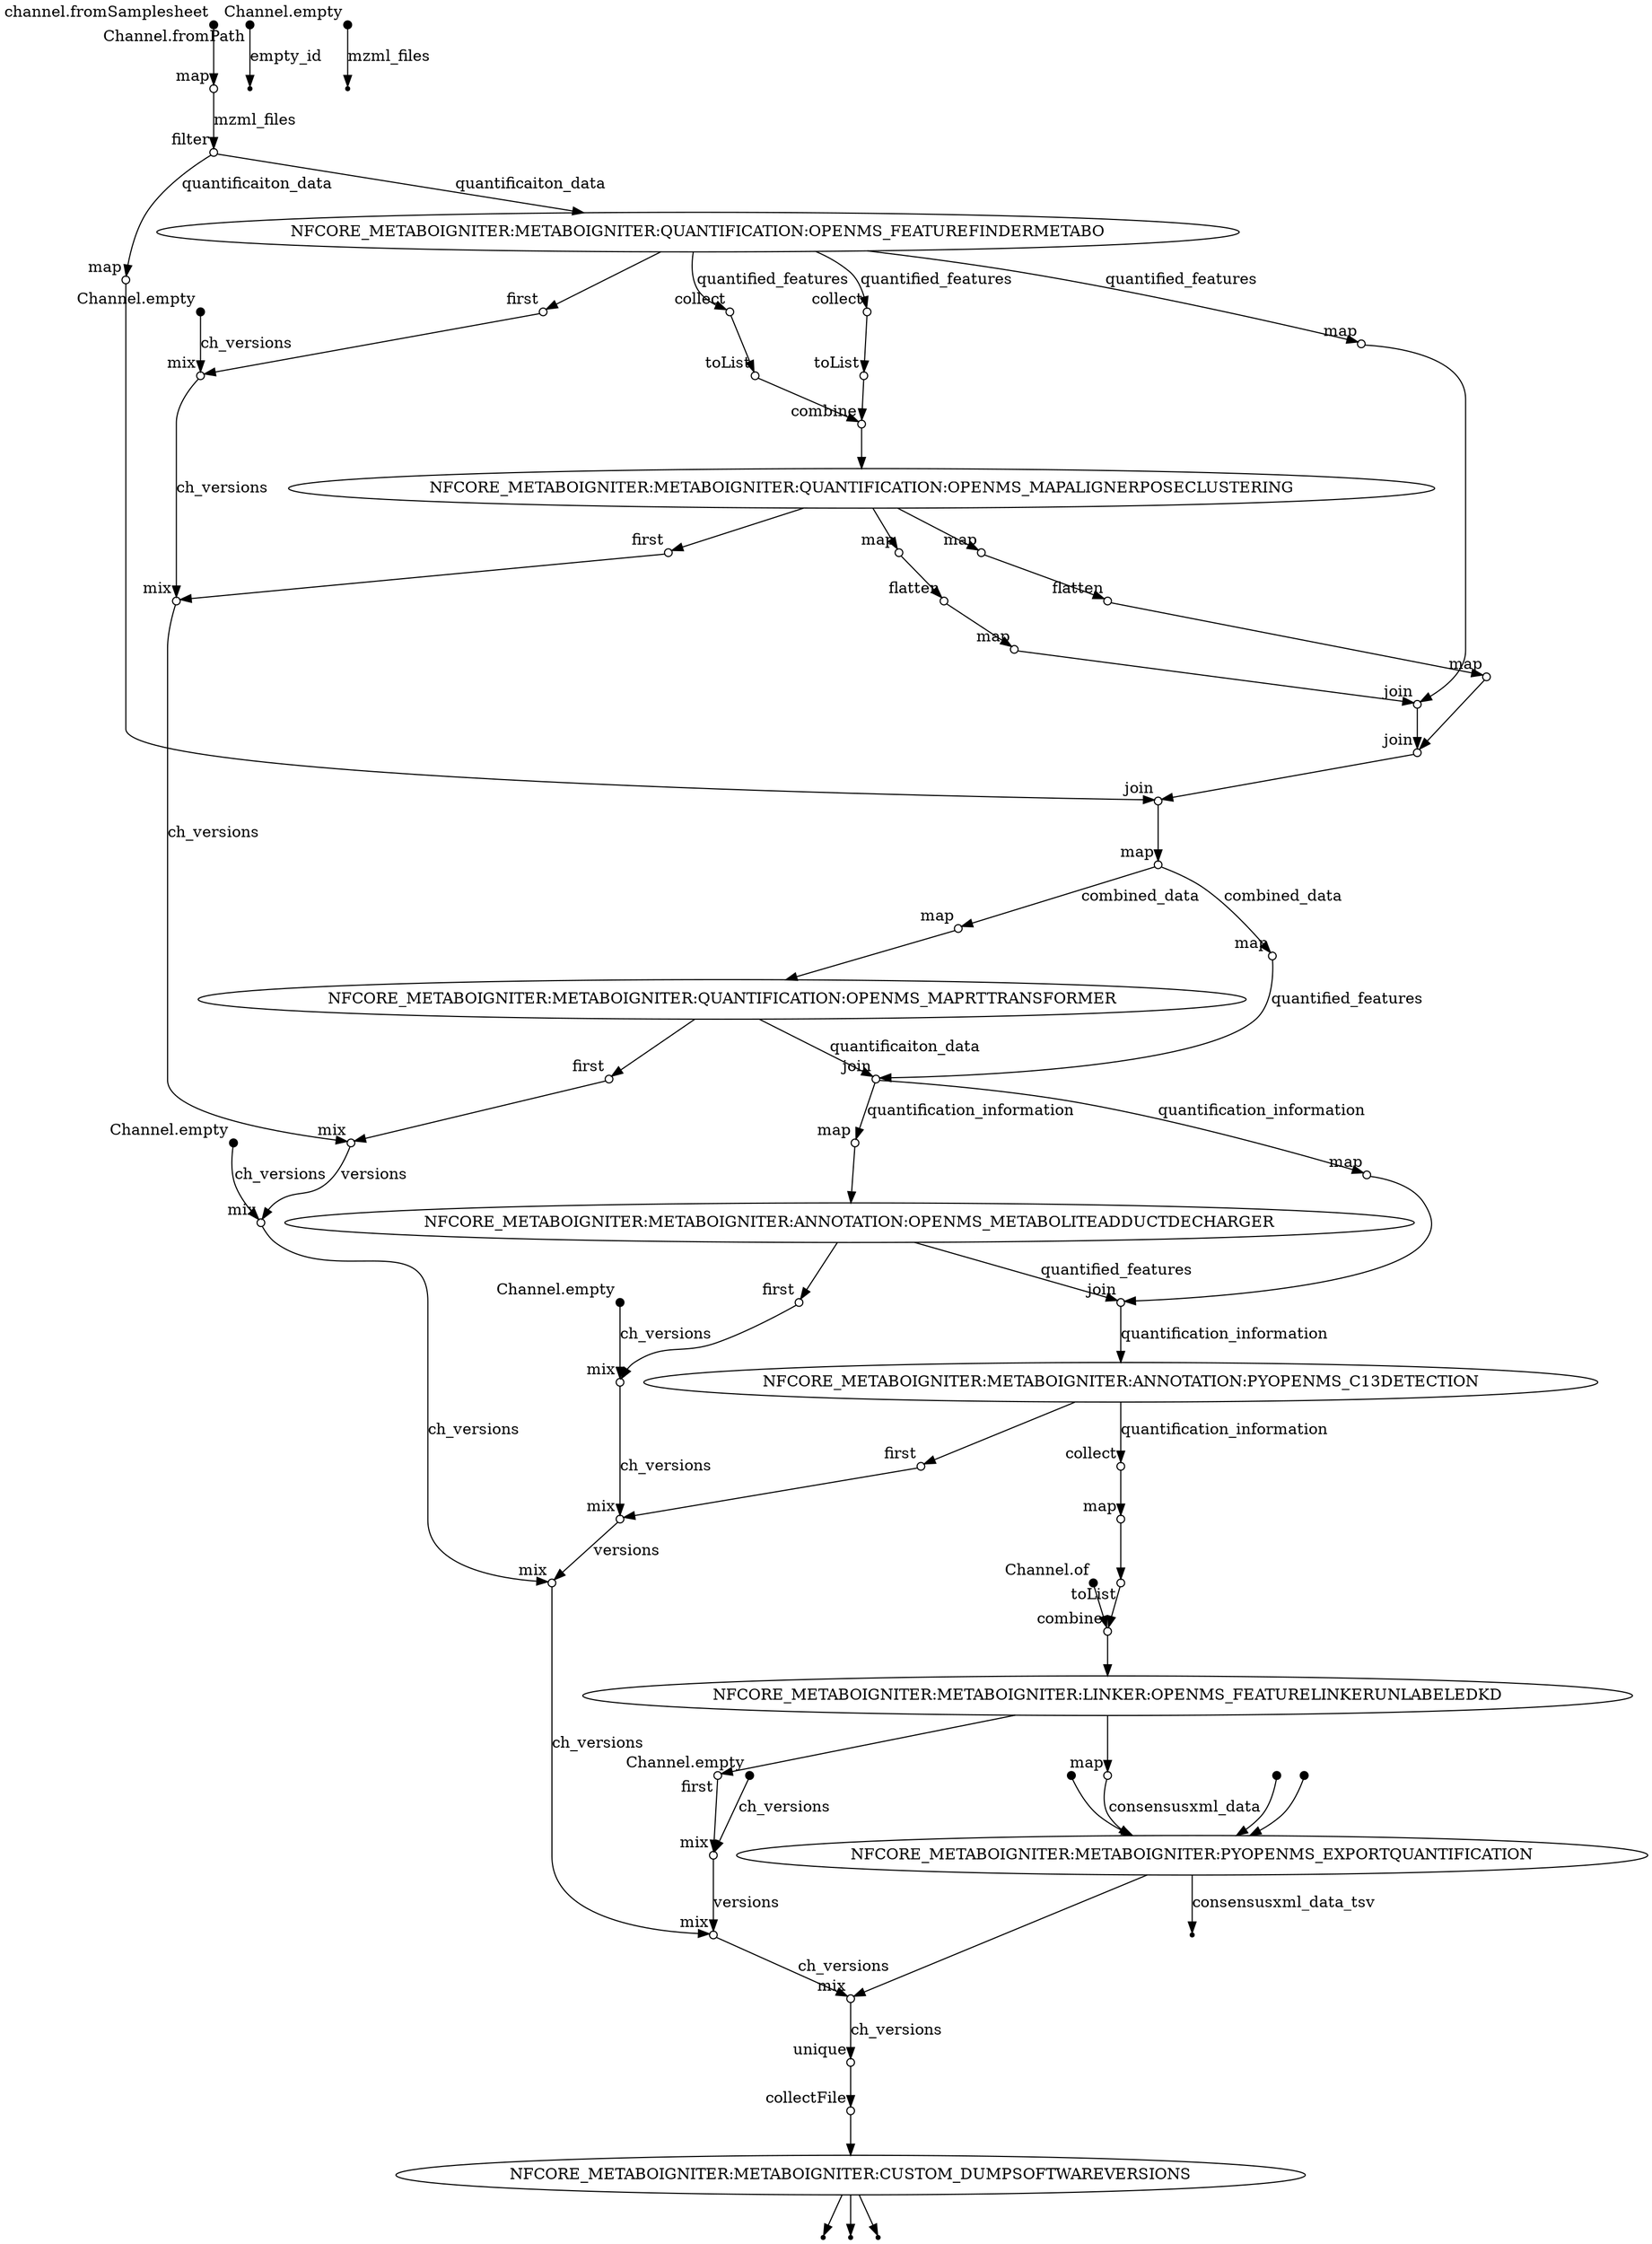 digraph "metaboigniter_dag" {
v0 [shape=point,label="",fixedsize=true,width=0.1,xlabel="Channel.empty"];
v36 [shape=circle,label="",fixedsize=true,width=0.1,xlabel="mix"];
v0 -> v36 [label="ch_versions"];

v1 [shape=point,label="",fixedsize=true,width=0.1,xlabel="channel.fromSamplesheet"];
v2 [shape=circle,label="",fixedsize=true,width=0.1,xlabel="map"];
v1 -> v2;

v2 [shape=circle,label="",fixedsize=true,width=0.1,xlabel="map"];
v6 [shape=circle,label="",fixedsize=true,width=0.1,xlabel="filter"];
v2 -> v6 [label="mzml_files"];

v3 [shape=point,label="",fixedsize=true,width=0.1,xlabel="Channel.fromPath"];
v4 [shape=point];
v3 -> v4 [label="empty_id"];

v5 [shape=point,label="",fixedsize=true,width=0.1,xlabel="Channel.empty"];
v9 [shape=circle,label="",fixedsize=true,width=0.1,xlabel="mix"];
v5 -> v9 [label="ch_versions"];

v6 [shape=circle,label="",fixedsize=true,width=0.1,xlabel="filter"];
v7 [label="NFCORE_METABOIGNITER:METABOIGNITER:QUANTIFICATION:OPENMS_FEATUREFINDERMETABO"];
v6 -> v7 [label="quantificaiton_data"];

v7 [label="NFCORE_METABOIGNITER:METABOIGNITER:QUANTIFICATION:OPENMS_FEATUREFINDERMETABO"];
v10 [shape=circle,label="",fixedsize=true,width=0.1,xlabel="collect"];
v7 -> v10 [label="quantified_features"];

v7 [label="NFCORE_METABOIGNITER:METABOIGNITER:QUANTIFICATION:OPENMS_FEATUREFINDERMETABO"];
v8 [shape=circle,label="",fixedsize=true,width=0.1,xlabel="first"];
v7 -> v8;

v8 [shape=circle,label="",fixedsize=true,width=0.1,xlabel="first"];
v9 [shape=circle,label="",fixedsize=true,width=0.1,xlabel="mix"];
v8 -> v9;

v9 [shape=circle,label="",fixedsize=true,width=0.1,xlabel="mix"];
v17 [shape=circle,label="",fixedsize=true,width=0.1,xlabel="mix"];
v9 -> v17 [label="ch_versions"];

v10 [shape=circle,label="",fixedsize=true,width=0.1,xlabel="collect"];
v11 [shape=circle,label="",fixedsize=true,width=0.1,xlabel="toList"];
v10 -> v11;

v11 [shape=circle,label="",fixedsize=true,width=0.1,xlabel="toList"];
v14 [shape=circle,label="",fixedsize=true,width=0.1,xlabel="combine"];
v11 -> v14;

v7 [label="NFCORE_METABOIGNITER:METABOIGNITER:QUANTIFICATION:OPENMS_FEATUREFINDERMETABO"];
v12 [shape=circle,label="",fixedsize=true,width=0.1,xlabel="collect"];
v7 -> v12 [label="quantified_features"];

v12 [shape=circle,label="",fixedsize=true,width=0.1,xlabel="collect"];
v13 [shape=circle,label="",fixedsize=true,width=0.1,xlabel="toList"];
v12 -> v13;

v13 [shape=circle,label="",fixedsize=true,width=0.1,xlabel="toList"];
v14 [shape=circle,label="",fixedsize=true,width=0.1,xlabel="combine"];
v13 -> v14;

v14 [shape=circle,label="",fixedsize=true,width=0.1,xlabel="combine"];
v15 [label="NFCORE_METABOIGNITER:METABOIGNITER:QUANTIFICATION:OPENMS_MAPALIGNERPOSECLUSTERING"];
v14 -> v15;

v15 [label="NFCORE_METABOIGNITER:METABOIGNITER:QUANTIFICATION:OPENMS_MAPALIGNERPOSECLUSTERING"];
v23 [shape=circle,label="",fixedsize=true,width=0.1,xlabel="map"];
v15 -> v23;

v15 [label="NFCORE_METABOIGNITER:METABOIGNITER:QUANTIFICATION:OPENMS_MAPALIGNERPOSECLUSTERING"];
v19 [shape=circle,label="",fixedsize=true,width=0.1,xlabel="map"];
v15 -> v19;

v15 [label="NFCORE_METABOIGNITER:METABOIGNITER:QUANTIFICATION:OPENMS_MAPALIGNERPOSECLUSTERING"];
v16 [shape=circle,label="",fixedsize=true,width=0.1,xlabel="first"];
v15 -> v16;

v16 [shape=circle,label="",fixedsize=true,width=0.1,xlabel="first"];
v17 [shape=circle,label="",fixedsize=true,width=0.1,xlabel="mix"];
v16 -> v17;

v17 [shape=circle,label="",fixedsize=true,width=0.1,xlabel="mix"];
v33 [shape=circle,label="",fixedsize=true,width=0.1,xlabel="mix"];
v17 -> v33 [label="ch_versions"];

v7 [label="NFCORE_METABOIGNITER:METABOIGNITER:QUANTIFICATION:OPENMS_FEATUREFINDERMETABO"];
v18 [shape=circle,label="",fixedsize=true,width=0.1,xlabel="map"];
v7 -> v18 [label="quantified_features"];

v18 [shape=circle,label="",fixedsize=true,width=0.1,xlabel="map"];
v22 [shape=circle,label="",fixedsize=true,width=0.1,xlabel="join"];
v18 -> v22;

v19 [shape=circle,label="",fixedsize=true,width=0.1,xlabel="map"];
v20 [shape=circle,label="",fixedsize=true,width=0.1,xlabel="flatten"];
v19 -> v20;

v20 [shape=circle,label="",fixedsize=true,width=0.1,xlabel="flatten"];
v21 [shape=circle,label="",fixedsize=true,width=0.1,xlabel="map"];
v20 -> v21;

v21 [shape=circle,label="",fixedsize=true,width=0.1,xlabel="map"];
v22 [shape=circle,label="",fixedsize=true,width=0.1,xlabel="join"];
v21 -> v22;

v22 [shape=circle,label="",fixedsize=true,width=0.1,xlabel="join"];
v26 [shape=circle,label="",fixedsize=true,width=0.1,xlabel="join"];
v22 -> v26;

v23 [shape=circle,label="",fixedsize=true,width=0.1,xlabel="map"];
v24 [shape=circle,label="",fixedsize=true,width=0.1,xlabel="flatten"];
v23 -> v24;

v24 [shape=circle,label="",fixedsize=true,width=0.1,xlabel="flatten"];
v25 [shape=circle,label="",fixedsize=true,width=0.1,xlabel="map"];
v24 -> v25;

v25 [shape=circle,label="",fixedsize=true,width=0.1,xlabel="map"];
v26 [shape=circle,label="",fixedsize=true,width=0.1,xlabel="join"];
v25 -> v26;

v26 [shape=circle,label="",fixedsize=true,width=0.1,xlabel="join"];
v28 [shape=circle,label="",fixedsize=true,width=0.1,xlabel="join"];
v26 -> v28;

v6 [shape=circle,label="",fixedsize=true,width=0.1,xlabel="filter"];
v27 [shape=circle,label="",fixedsize=true,width=0.1,xlabel="map"];
v6 -> v27 [label="quantificaiton_data"];

v27 [shape=circle,label="",fixedsize=true,width=0.1,xlabel="map"];
v28 [shape=circle,label="",fixedsize=true,width=0.1,xlabel="join"];
v27 -> v28;

v28 [shape=circle,label="",fixedsize=true,width=0.1,xlabel="join"];
v29 [shape=circle,label="",fixedsize=true,width=0.1,xlabel="map"];
v28 -> v29;

v29 [shape=circle,label="",fixedsize=true,width=0.1,xlabel="map"];
v30 [shape=circle,label="",fixedsize=true,width=0.1,xlabel="map"];
v29 -> v30 [label="combined_data"];

v30 [shape=circle,label="",fixedsize=true,width=0.1,xlabel="map"];
v31 [label="NFCORE_METABOIGNITER:METABOIGNITER:QUANTIFICATION:OPENMS_MAPRTTRANSFORMER"];
v30 -> v31;

v31 [label="NFCORE_METABOIGNITER:METABOIGNITER:QUANTIFICATION:OPENMS_MAPRTTRANSFORMER"];
v35 [shape=circle,label="",fixedsize=true,width=0.1,xlabel="join"];
v31 -> v35 [label="quantificaiton_data"];

v31 [label="NFCORE_METABOIGNITER:METABOIGNITER:QUANTIFICATION:OPENMS_MAPRTTRANSFORMER"];
v32 [shape=circle,label="",fixedsize=true,width=0.1,xlabel="first"];
v31 -> v32;

v32 [shape=circle,label="",fixedsize=true,width=0.1,xlabel="first"];
v33 [shape=circle,label="",fixedsize=true,width=0.1,xlabel="mix"];
v32 -> v33;

v33 [shape=circle,label="",fixedsize=true,width=0.1,xlabel="mix"];
v36 [shape=circle,label="",fixedsize=true,width=0.1,xlabel="mix"];
v33 -> v36 [label="versions"];

v29 [shape=circle,label="",fixedsize=true,width=0.1,xlabel="map"];
v34 [shape=circle,label="",fixedsize=true,width=0.1,xlabel="map"];
v29 -> v34 [label="combined_data"];

v34 [shape=circle,label="",fixedsize=true,width=0.1,xlabel="map"];
v35 [shape=circle,label="",fixedsize=true,width=0.1,xlabel="join"];
v34 -> v35 [label="quantified_features"];

v35 [shape=circle,label="",fixedsize=true,width=0.1,xlabel="join"];
v40 [shape=circle,label="",fixedsize=true,width=0.1,xlabel="map"];
v35 -> v40 [label="quantification_information"];

v36 [shape=circle,label="",fixedsize=true,width=0.1,xlabel="mix"];
v49 [shape=circle,label="",fixedsize=true,width=0.1,xlabel="mix"];
v36 -> v49 [label="ch_versions"];

v37 [shape=point,label="",fixedsize=true,width=0.1,xlabel="Channel.empty"];
v38 [shape=point];
v37 -> v38 [label="mzml_files"];

v39 [shape=point,label="",fixedsize=true,width=0.1,xlabel="Channel.empty"];
v45 [shape=circle,label="",fixedsize=true,width=0.1,xlabel="mix"];
v39 -> v45 [label="ch_versions"];

v40 [shape=circle,label="",fixedsize=true,width=0.1,xlabel="map"];
v41 [label="NFCORE_METABOIGNITER:METABOIGNITER:ANNOTATION:OPENMS_METABOLITEADDUCTDECHARGER"];
v40 -> v41;

v41 [label="NFCORE_METABOIGNITER:METABOIGNITER:ANNOTATION:OPENMS_METABOLITEADDUCTDECHARGER"];
v43 [shape=circle,label="",fixedsize=true,width=0.1,xlabel="join"];
v41 -> v43 [label="quantified_features"];

v41 [label="NFCORE_METABOIGNITER:METABOIGNITER:ANNOTATION:OPENMS_METABOLITEADDUCTDECHARGER"];
v44 [shape=circle,label="",fixedsize=true,width=0.1,xlabel="first"];
v41 -> v44;

v35 [shape=circle,label="",fixedsize=true,width=0.1,xlabel="join"];
v42 [shape=circle,label="",fixedsize=true,width=0.1,xlabel="map"];
v35 -> v42 [label="quantification_information"];

v42 [shape=circle,label="",fixedsize=true,width=0.1,xlabel="map"];
v43 [shape=circle,label="",fixedsize=true,width=0.1,xlabel="join"];
v42 -> v43;

v43 [shape=circle,label="",fixedsize=true,width=0.1,xlabel="join"];
v46 [label="NFCORE_METABOIGNITER:METABOIGNITER:ANNOTATION:PYOPENMS_C13DETECTION"];
v43 -> v46 [label="quantification_information"];

v44 [shape=circle,label="",fixedsize=true,width=0.1,xlabel="first"];
v45 [shape=circle,label="",fixedsize=true,width=0.1,xlabel="mix"];
v44 -> v45;

v45 [shape=circle,label="",fixedsize=true,width=0.1,xlabel="mix"];
v48 [shape=circle,label="",fixedsize=true,width=0.1,xlabel="mix"];
v45 -> v48 [label="ch_versions"];

v46 [label="NFCORE_METABOIGNITER:METABOIGNITER:ANNOTATION:PYOPENMS_C13DETECTION"];
v52 [shape=circle,label="",fixedsize=true,width=0.1,xlabel="collect"];
v46 -> v52 [label="quantification_information"];

v46 [label="NFCORE_METABOIGNITER:METABOIGNITER:ANNOTATION:PYOPENMS_C13DETECTION"];
v47 [shape=circle,label="",fixedsize=true,width=0.1,xlabel="first"];
v46 -> v47;

v47 [shape=circle,label="",fixedsize=true,width=0.1,xlabel="first"];
v48 [shape=circle,label="",fixedsize=true,width=0.1,xlabel="mix"];
v47 -> v48;

v48 [shape=circle,label="",fixedsize=true,width=0.1,xlabel="mix"];
v49 [shape=circle,label="",fixedsize=true,width=0.1,xlabel="mix"];
v48 -> v49 [label="versions"];

v49 [shape=circle,label="",fixedsize=true,width=0.1,xlabel="mix"];
v60 [shape=circle,label="",fixedsize=true,width=0.1,xlabel="mix"];
v49 -> v60 [label="ch_versions"];

v50 [shape=point,label="",fixedsize=true,width=0.1,xlabel="Channel.empty"];
v59 [shape=circle,label="",fixedsize=true,width=0.1,xlabel="mix"];
v50 -> v59 [label="ch_versions"];

v51 [shape=point,label="",fixedsize=true,width=0.1,xlabel="Channel.of"];
v55 [shape=circle,label="",fixedsize=true,width=0.1,xlabel="combine"];
v51 -> v55;

v52 [shape=circle,label="",fixedsize=true,width=0.1,xlabel="collect"];
v53 [shape=circle,label="",fixedsize=true,width=0.1,xlabel="map"];
v52 -> v53;

v53 [shape=circle,label="",fixedsize=true,width=0.1,xlabel="map"];
v54 [shape=circle,label="",fixedsize=true,width=0.1,xlabel="toList"];
v53 -> v54;

v54 [shape=circle,label="",fixedsize=true,width=0.1,xlabel="toList"];
v55 [shape=circle,label="",fixedsize=true,width=0.1,xlabel="combine"];
v54 -> v55;

v55 [shape=circle,label="",fixedsize=true,width=0.1,xlabel="combine"];
v56 [label="NFCORE_METABOIGNITER:METABOIGNITER:LINKER:OPENMS_FEATURELINKERUNLABELEDKD"];
v55 -> v56;

v56 [label="NFCORE_METABOIGNITER:METABOIGNITER:LINKER:OPENMS_FEATURELINKERUNLABELEDKD"];
v57 [shape=circle,label="",fixedsize=true,width=0.1,xlabel="map"];
v56 -> v57;

v56 [label="NFCORE_METABOIGNITER:METABOIGNITER:LINKER:OPENMS_FEATURELINKERUNLABELEDKD"];
v58 [shape=circle,label="",fixedsize=true,width=0.1,xlabel="first"];
v56 -> v58;

v57 [shape=circle,label="",fixedsize=true,width=0.1,xlabel="map"];
v64 [label="NFCORE_METABOIGNITER:METABOIGNITER:PYOPENMS_EXPORTQUANTIFICATION"];
v57 -> v64 [label="consensusxml_data"];

v58 [shape=circle,label="",fixedsize=true,width=0.1,xlabel="first"];
v59 [shape=circle,label="",fixedsize=true,width=0.1,xlabel="mix"];
v58 -> v59;

v59 [shape=circle,label="",fixedsize=true,width=0.1,xlabel="mix"];
v60 [shape=circle,label="",fixedsize=true,width=0.1,xlabel="mix"];
v59 -> v60 [label="versions"];

v60 [shape=circle,label="",fixedsize=true,width=0.1,xlabel="mix"];
v66 [shape=circle,label="",fixedsize=true,width=0.1,xlabel="mix"];
v60 -> v66 [label="ch_versions"];

v61 [shape=point,label="",fixedsize=true,width=0.1];
v64 [label="NFCORE_METABOIGNITER:METABOIGNITER:PYOPENMS_EXPORTQUANTIFICATION"];
v61 -> v64;

v62 [shape=point,label="",fixedsize=true,width=0.1];
v64 [label="NFCORE_METABOIGNITER:METABOIGNITER:PYOPENMS_EXPORTQUANTIFICATION"];
v62 -> v64;

v63 [shape=point,label="",fixedsize=true,width=0.1];
v64 [label="NFCORE_METABOIGNITER:METABOIGNITER:PYOPENMS_EXPORTQUANTIFICATION"];
v63 -> v64;

v64 [label="NFCORE_METABOIGNITER:METABOIGNITER:PYOPENMS_EXPORTQUANTIFICATION"];
v65 [shape=point];
v64 -> v65 [label="consensusxml_data_tsv"];

v64 [label="NFCORE_METABOIGNITER:METABOIGNITER:PYOPENMS_EXPORTQUANTIFICATION"];
v66 [shape=circle,label="",fixedsize=true,width=0.1,xlabel="mix"];
v64 -> v66;

v66 [shape=circle,label="",fixedsize=true,width=0.1,xlabel="mix"];
v67 [shape=circle,label="",fixedsize=true,width=0.1,xlabel="unique"];
v66 -> v67 [label="ch_versions"];

v67 [shape=circle,label="",fixedsize=true,width=0.1,xlabel="unique"];
v68 [shape=circle,label="",fixedsize=true,width=0.1,xlabel="collectFile"];
v67 -> v68;

v68 [shape=circle,label="",fixedsize=true,width=0.1,xlabel="collectFile"];
v69 [label="NFCORE_METABOIGNITER:METABOIGNITER:CUSTOM_DUMPSOFTWAREVERSIONS"];
v68 -> v69;

v69 [label="NFCORE_METABOIGNITER:METABOIGNITER:CUSTOM_DUMPSOFTWAREVERSIONS"];
v72 [shape=point];
v69 -> v72;

v69 [label="NFCORE_METABOIGNITER:METABOIGNITER:CUSTOM_DUMPSOFTWAREVERSIONS"];
v71 [shape=point];
v69 -> v71;

v69 [label="NFCORE_METABOIGNITER:METABOIGNITER:CUSTOM_DUMPSOFTWAREVERSIONS"];
v70 [shape=point];
v69 -> v70;

}
